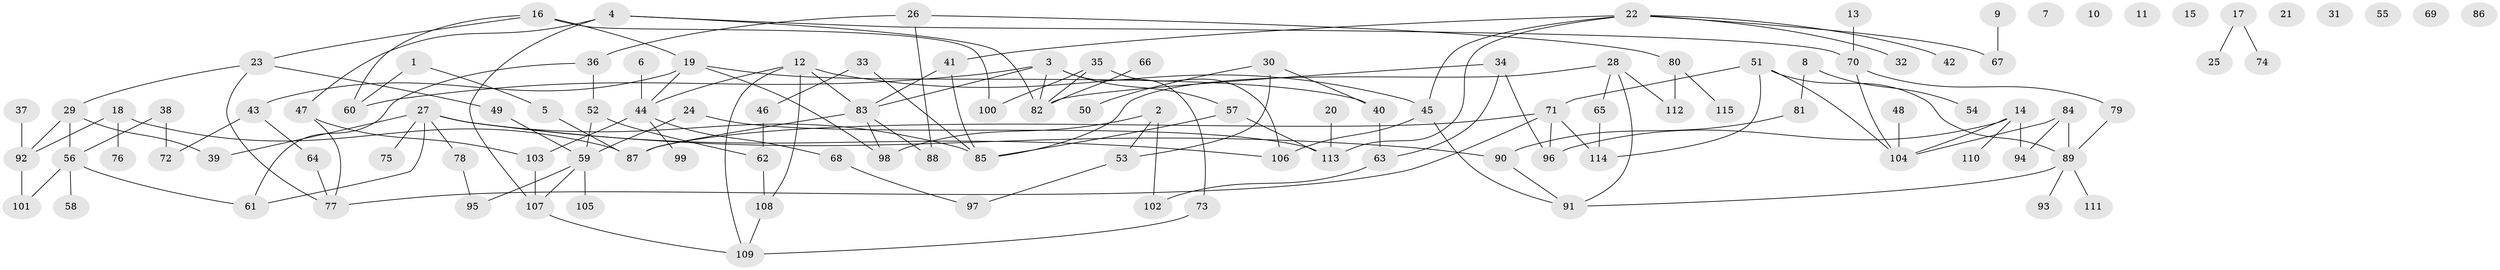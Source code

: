 // Generated by graph-tools (version 1.1) at 2025/39/03/09/25 04:39:08]
// undirected, 115 vertices, 149 edges
graph export_dot {
graph [start="1"]
  node [color=gray90,style=filled];
  1;
  2;
  3;
  4;
  5;
  6;
  7;
  8;
  9;
  10;
  11;
  12;
  13;
  14;
  15;
  16;
  17;
  18;
  19;
  20;
  21;
  22;
  23;
  24;
  25;
  26;
  27;
  28;
  29;
  30;
  31;
  32;
  33;
  34;
  35;
  36;
  37;
  38;
  39;
  40;
  41;
  42;
  43;
  44;
  45;
  46;
  47;
  48;
  49;
  50;
  51;
  52;
  53;
  54;
  55;
  56;
  57;
  58;
  59;
  60;
  61;
  62;
  63;
  64;
  65;
  66;
  67;
  68;
  69;
  70;
  71;
  72;
  73;
  74;
  75;
  76;
  77;
  78;
  79;
  80;
  81;
  82;
  83;
  84;
  85;
  86;
  87;
  88;
  89;
  90;
  91;
  92;
  93;
  94;
  95;
  96;
  97;
  98;
  99;
  100;
  101;
  102;
  103;
  104;
  105;
  106;
  107;
  108;
  109;
  110;
  111;
  112;
  113;
  114;
  115;
  1 -- 5;
  1 -- 60;
  2 -- 53;
  2 -- 98;
  2 -- 102;
  3 -- 57;
  3 -- 60;
  3 -- 73;
  3 -- 82;
  3 -- 83;
  4 -- 47;
  4 -- 70;
  4 -- 82;
  4 -- 107;
  5 -- 87;
  6 -- 44;
  8 -- 54;
  8 -- 81;
  9 -- 67;
  12 -- 44;
  12 -- 45;
  12 -- 83;
  12 -- 108;
  12 -- 109;
  13 -- 70;
  14 -- 94;
  14 -- 96;
  14 -- 104;
  14 -- 110;
  16 -- 19;
  16 -- 23;
  16 -- 60;
  16 -- 100;
  17 -- 25;
  17 -- 74;
  18 -- 76;
  18 -- 87;
  18 -- 92;
  19 -- 40;
  19 -- 43;
  19 -- 44;
  19 -- 98;
  20 -- 113;
  22 -- 32;
  22 -- 41;
  22 -- 42;
  22 -- 45;
  22 -- 67;
  22 -- 113;
  23 -- 29;
  23 -- 49;
  23 -- 77;
  24 -- 59;
  24 -- 113;
  26 -- 36;
  26 -- 80;
  26 -- 88;
  27 -- 39;
  27 -- 61;
  27 -- 75;
  27 -- 78;
  27 -- 85;
  27 -- 90;
  27 -- 106;
  28 -- 65;
  28 -- 85;
  28 -- 91;
  28 -- 112;
  29 -- 39;
  29 -- 56;
  29 -- 92;
  30 -- 40;
  30 -- 50;
  30 -- 53;
  33 -- 46;
  33 -- 85;
  34 -- 63;
  34 -- 82;
  34 -- 96;
  35 -- 82;
  35 -- 100;
  35 -- 106;
  36 -- 52;
  36 -- 61;
  37 -- 92;
  38 -- 56;
  38 -- 72;
  40 -- 63;
  41 -- 83;
  41 -- 85;
  43 -- 64;
  43 -- 72;
  44 -- 68;
  44 -- 99;
  44 -- 103;
  45 -- 91;
  45 -- 106;
  46 -- 62;
  47 -- 77;
  47 -- 103;
  48 -- 104;
  49 -- 59;
  51 -- 71;
  51 -- 89;
  51 -- 104;
  51 -- 114;
  52 -- 59;
  52 -- 62;
  53 -- 97;
  56 -- 58;
  56 -- 61;
  56 -- 101;
  57 -- 85;
  57 -- 113;
  59 -- 95;
  59 -- 105;
  59 -- 107;
  62 -- 108;
  63 -- 102;
  64 -- 77;
  65 -- 114;
  66 -- 82;
  68 -- 97;
  70 -- 79;
  70 -- 104;
  71 -- 77;
  71 -- 87;
  71 -- 96;
  71 -- 114;
  73 -- 109;
  78 -- 95;
  79 -- 89;
  80 -- 112;
  80 -- 115;
  81 -- 90;
  83 -- 87;
  83 -- 88;
  83 -- 98;
  84 -- 89;
  84 -- 94;
  84 -- 104;
  89 -- 91;
  89 -- 93;
  89 -- 111;
  90 -- 91;
  92 -- 101;
  103 -- 107;
  107 -- 109;
  108 -- 109;
}
